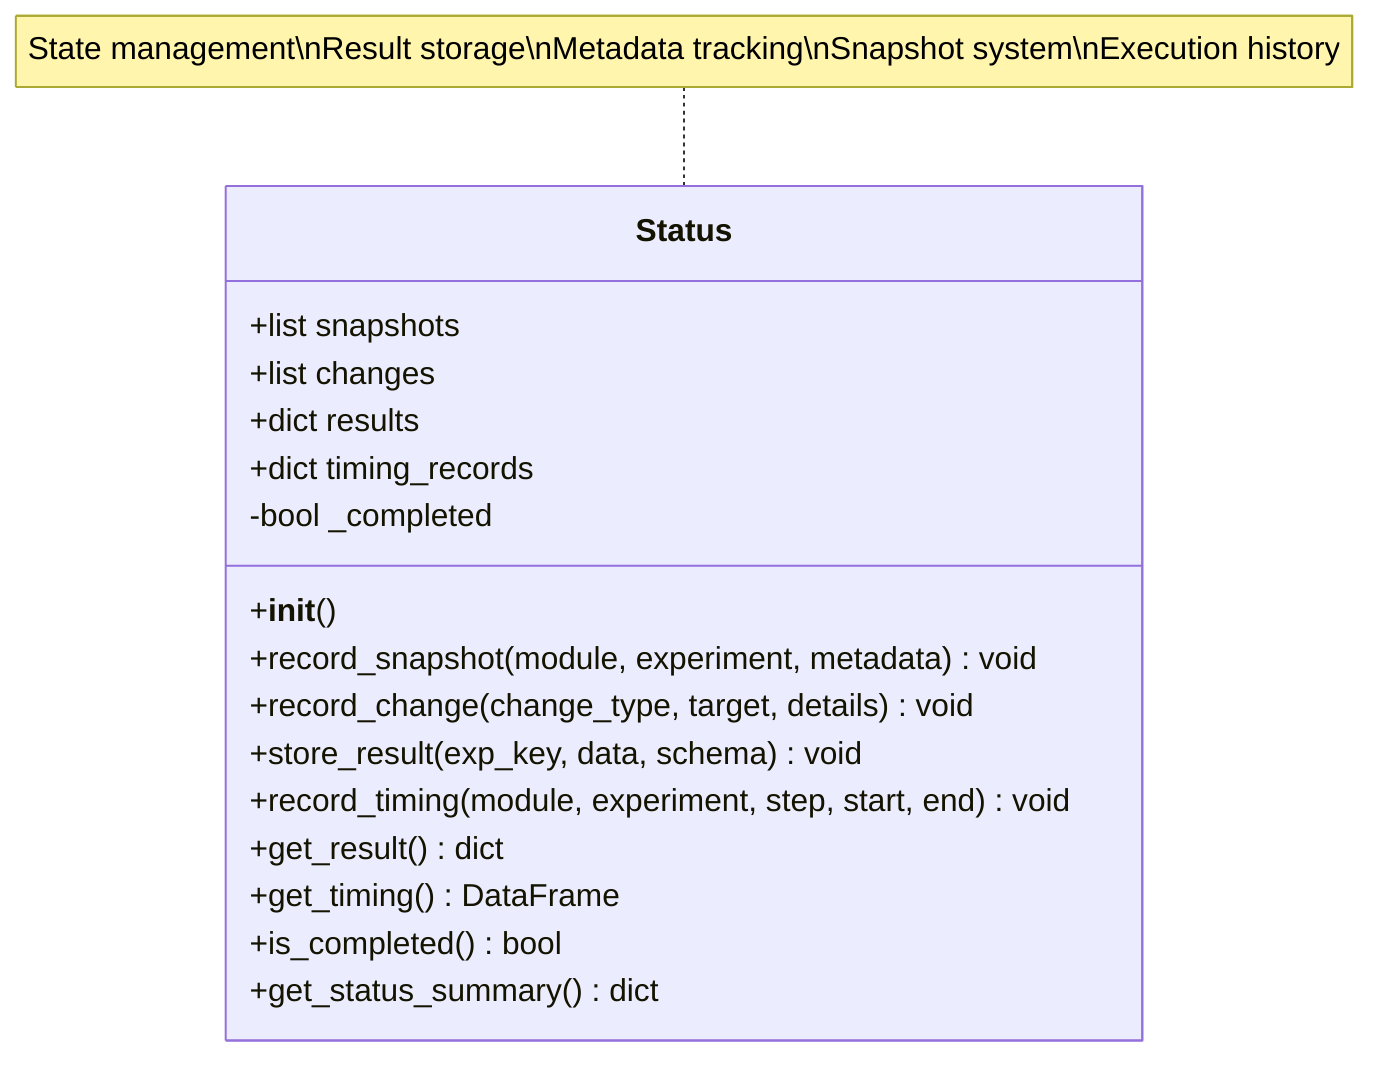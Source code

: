 classDiagram
    class Status {
        +list snapshots
        +list changes
        +dict results
        +dict timing_records
        -bool _completed
        +__init__()
        +record_snapshot(module, experiment, metadata) void
        +record_change(change_type, target, details) void
        +store_result(exp_key, data, schema) void
        +record_timing(module, experiment, step, start, end) void
        +get_result() dict
        +get_timing() DataFrame
        +is_completed() bool
        +get_status_summary() dict
    }
    
    note for Status "State management\nResult storage\nMetadata tracking\nSnapshot system\nExecution history"